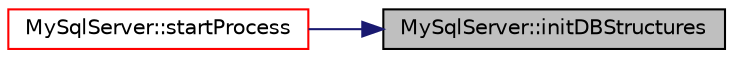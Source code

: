 digraph "MySqlServer::initDBStructures"
{
 // LATEX_PDF_SIZE
  edge [fontname="Helvetica",fontsize="10",labelfontname="Helvetica",labelfontsize="10"];
  node [fontname="Helvetica",fontsize="10",shape=record];
  rankdir="RL";
  Node1 [label="MySqlServer::initDBStructures",height=0.2,width=0.4,color="black", fillcolor="grey75", style="filled", fontcolor="black",tooltip=" "];
  Node1 -> Node2 [dir="back",color="midnightblue",fontsize="10",style="solid",fontname="Helvetica"];
  Node2 [label="MySqlServer::startProcess",height=0.2,width=0.4,color="red", fillcolor="white", style="filled",URL="$class_my_sql_server.html#afb0b8bfb0be38b2fdb3d5dd1bcaccfa6",tooltip=" "];
}
